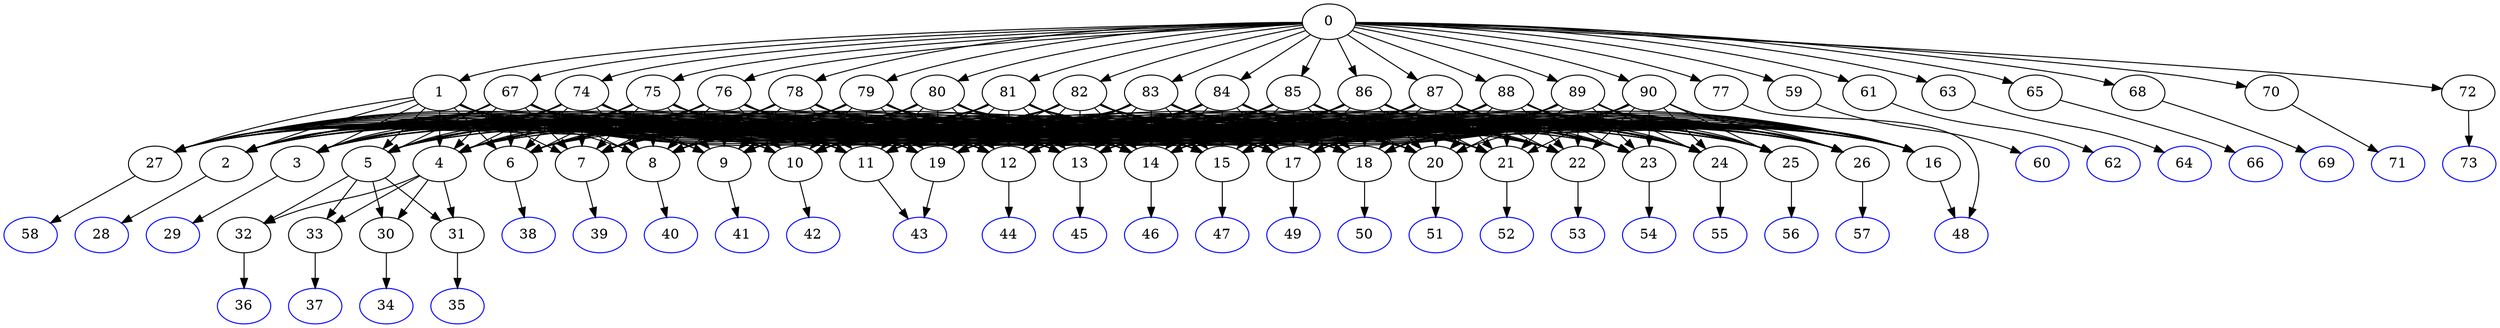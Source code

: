 digraph G {
	0 -> 1;
	0 -> 59;
	0 -> 61;
	0 -> 63;
	0 -> 65;
	0 -> 67;
	0 -> 68;
	0 -> 70;
	0 -> 72;
	0 -> 74;
	0 -> 75;
	0 -> 76;
	0 -> 77;
	0 -> 78;
	0 -> 79;
	0 -> 80;
	0 -> 81;
	0 -> 82;
	0 -> 83;
	0 -> 84;
	0 -> 85;
	0 -> 86;
	0 -> 87;
	0 -> 88;
	0 -> 89;
	0 -> 90;
	1 -> 2;
	1 -> 3;
	1 -> 4;
	1 -> 5;
	1 -> 6;
	1 -> 7;
	1 -> 8;
	1 -> 9;
	1 -> 10;
	1 -> 11;
	1 -> 12;
	1 -> 13;
	1 -> 14;
	1 -> 15;
	1 -> 16;
	1 -> 17;
	1 -> 18;
	1 -> 19;
	1 -> 20;
	1 -> 21;
	1 -> 22;
	1 -> 23;
	1 -> 24;
	1 -> 25;
	1 -> 26;
	1 -> 27;
	2 -> "28";
28 [color=blue];
	3 -> "29";
29 [color=blue];
	4 -> 30;
	4 -> 31;
	4 -> 32;
	4 -> 33;
	5 -> 30;
	5 -> 31;
	5 -> 32;
	5 -> 33;
	6 -> "38";
38 [color=blue];
	7 -> "39";
39 [color=blue];
	8 -> "40";
40 [color=blue];
	9 -> "41";
41 [color=blue];
	10 -> "42";
42 [color=blue];
	11 -> "43";
43 [color=blue];
	12 -> "44";
44 [color=blue];
	13 -> "45";
45 [color=blue];
	14 -> "46";
46 [color=blue];
	15 -> "47";
47 [color=blue];
	16 -> "48";
48 [color=blue];
	17 -> "49";
49 [color=blue];
	18 -> "50";
50 [color=blue];
	19 -> "43";
43 [color=blue];
	20 -> "51";
51 [color=blue];
	21 -> "52";
52 [color=blue];
	22 -> "53";
53 [color=blue];
	23 -> "54";
54 [color=blue];
	24 -> "55";
55 [color=blue];
	25 -> "56";
56 [color=blue];
	26 -> "57";
57 [color=blue];
	27 -> "58";
58 [color=blue];
	30 -> "34";
34 [color=blue];
	31 -> "35";
35 [color=blue];
	32 -> "36";
36 [color=blue];
	33 -> "37";
37 [color=blue];
	59 -> "60";
60 [color=blue];
	61 -> "62";
62 [color=blue];
	63 -> "64";
64 [color=blue];
	65 -> "66";
66 [color=blue];
	67 -> 2;
	67 -> 3;
	67 -> 4;
	67 -> 5;
	67 -> 6;
	67 -> 7;
	67 -> 8;
	67 -> 9;
	67 -> 10;
	67 -> 11;
	67 -> 12;
	67 -> 13;
	67 -> 14;
	67 -> 15;
	67 -> 16;
	67 -> 17;
	67 -> 18;
	67 -> 19;
	67 -> 20;
	67 -> 21;
	67 -> 22;
	67 -> 23;
	67 -> 24;
	67 -> 25;
	67 -> 26;
	67 -> 27;
	68 -> "69";
69 [color=blue];
	70 -> "71";
71 [color=blue];
	72 -> "73";
73 [color=blue];
	74 -> 2;
	74 -> 3;
	74 -> 4;
	74 -> 5;
	74 -> 6;
	74 -> 7;
	74 -> 8;
	74 -> 9;
	74 -> 10;
	74 -> 11;
	74 -> 12;
	74 -> 13;
	74 -> 14;
	74 -> 15;
	74 -> 16;
	74 -> 17;
	74 -> 18;
	74 -> 19;
	74 -> 20;
	74 -> 21;
	74 -> 22;
	74 -> 23;
	74 -> 24;
	74 -> 25;
	74 -> 26;
	74 -> 27;
	75 -> 2;
	75 -> 3;
	75 -> 4;
	75 -> 5;
	75 -> 6;
	75 -> 7;
	75 -> 8;
	75 -> 9;
	75 -> 10;
	75 -> 11;
	75 -> 12;
	75 -> 13;
	75 -> 14;
	75 -> 15;
	75 -> 16;
	75 -> 17;
	75 -> 18;
	75 -> 19;
	75 -> 20;
	75 -> 21;
	75 -> 22;
	75 -> 23;
	75 -> 24;
	75 -> 25;
	75 -> 26;
	75 -> 27;
	76 -> 2;
	76 -> 3;
	76 -> 4;
	76 -> 5;
	76 -> 6;
	76 -> 7;
	76 -> 8;
	76 -> 9;
	76 -> 10;
	76 -> 11;
	76 -> 12;
	76 -> 13;
	76 -> 14;
	76 -> 15;
	76 -> 16;
	76 -> 17;
	76 -> 18;
	76 -> 19;
	76 -> 20;
	76 -> 21;
	76 -> 22;
	76 -> 23;
	76 -> 24;
	76 -> 25;
	76 -> 26;
	76 -> 27;
	77 -> "48";
48 [color=blue];
	78 -> 2;
	78 -> 3;
	78 -> 4;
	78 -> 5;
	78 -> 6;
	78 -> 7;
	78 -> 8;
	78 -> 9;
	78 -> 10;
	78 -> 11;
	78 -> 12;
	78 -> 13;
	78 -> 14;
	78 -> 15;
	78 -> 16;
	78 -> 17;
	78 -> 18;
	78 -> 19;
	78 -> 20;
	78 -> 21;
	78 -> 22;
	78 -> 23;
	78 -> 24;
	78 -> 25;
	78 -> 26;
	78 -> 27;
	79 -> 2;
	79 -> 3;
	79 -> 4;
	79 -> 5;
	79 -> 6;
	79 -> 7;
	79 -> 8;
	79 -> 9;
	79 -> 10;
	79 -> 11;
	79 -> 12;
	79 -> 13;
	79 -> 14;
	79 -> 15;
	79 -> 16;
	79 -> 17;
	79 -> 18;
	79 -> 19;
	79 -> 20;
	79 -> 21;
	79 -> 22;
	79 -> 23;
	79 -> 24;
	79 -> 25;
	79 -> 26;
	79 -> 27;
	80 -> 2;
	80 -> 3;
	80 -> 4;
	80 -> 5;
	80 -> 6;
	80 -> 7;
	80 -> 8;
	80 -> 9;
	80 -> 10;
	80 -> 11;
	80 -> 12;
	80 -> 13;
	80 -> 14;
	80 -> 15;
	80 -> 16;
	80 -> 17;
	80 -> 18;
	80 -> 19;
	80 -> 20;
	80 -> 21;
	80 -> 22;
	80 -> 23;
	80 -> 24;
	80 -> 25;
	80 -> 26;
	80 -> 27;
	81 -> 2;
	81 -> 3;
	81 -> 4;
	81 -> 5;
	81 -> 6;
	81 -> 7;
	81 -> 8;
	81 -> 9;
	81 -> 10;
	81 -> 11;
	81 -> 12;
	81 -> 13;
	81 -> 14;
	81 -> 15;
	81 -> 16;
	81 -> 17;
	81 -> 18;
	81 -> 19;
	81 -> 20;
	81 -> 21;
	81 -> 22;
	81 -> 23;
	81 -> 24;
	81 -> 25;
	81 -> 26;
	81 -> 27;
	82 -> 2;
	82 -> 3;
	82 -> 4;
	82 -> 5;
	82 -> 6;
	82 -> 7;
	82 -> 8;
	82 -> 9;
	82 -> 10;
	82 -> 11;
	82 -> 12;
	82 -> 13;
	82 -> 14;
	82 -> 15;
	82 -> 16;
	82 -> 17;
	82 -> 18;
	82 -> 19;
	82 -> 20;
	82 -> 21;
	82 -> 22;
	82 -> 23;
	82 -> 24;
	82 -> 25;
	82 -> 26;
	82 -> 27;
	83 -> 2;
	83 -> 3;
	83 -> 4;
	83 -> 5;
	83 -> 6;
	83 -> 7;
	83 -> 8;
	83 -> 9;
	83 -> 10;
	83 -> 11;
	83 -> 12;
	83 -> 13;
	83 -> 14;
	83 -> 15;
	83 -> 16;
	83 -> 17;
	83 -> 18;
	83 -> 19;
	83 -> 20;
	83 -> 21;
	83 -> 22;
	83 -> 23;
	83 -> 24;
	83 -> 25;
	83 -> 26;
	83 -> 27;
	84 -> 2;
	84 -> 3;
	84 -> 4;
	84 -> 5;
	84 -> 6;
	84 -> 7;
	84 -> 8;
	84 -> 9;
	84 -> 10;
	84 -> 11;
	84 -> 12;
	84 -> 13;
	84 -> 14;
	84 -> 15;
	84 -> 16;
	84 -> 17;
	84 -> 18;
	84 -> 19;
	84 -> 20;
	84 -> 21;
	84 -> 22;
	84 -> 23;
	84 -> 24;
	84 -> 25;
	84 -> 26;
	84 -> 27;
	85 -> 2;
	85 -> 3;
	85 -> 4;
	85 -> 5;
	85 -> 6;
	85 -> 7;
	85 -> 8;
	85 -> 9;
	85 -> 10;
	85 -> 11;
	85 -> 12;
	85 -> 13;
	85 -> 14;
	85 -> 15;
	85 -> 16;
	85 -> 17;
	85 -> 18;
	85 -> 19;
	85 -> 20;
	85 -> 21;
	85 -> 22;
	85 -> 23;
	85 -> 24;
	85 -> 25;
	85 -> 26;
	85 -> 27;
	86 -> 2;
	86 -> 3;
	86 -> 4;
	86 -> 5;
	86 -> 6;
	86 -> 7;
	86 -> 8;
	86 -> 9;
	86 -> 10;
	86 -> 11;
	86 -> 12;
	86 -> 13;
	86 -> 14;
	86 -> 15;
	86 -> 16;
	86 -> 17;
	86 -> 18;
	86 -> 19;
	86 -> 20;
	86 -> 21;
	86 -> 22;
	86 -> 23;
	86 -> 24;
	86 -> 25;
	86 -> 26;
	86 -> 27;
	87 -> 2;
	87 -> 3;
	87 -> 4;
	87 -> 5;
	87 -> 6;
	87 -> 7;
	87 -> 8;
	87 -> 9;
	87 -> 10;
	87 -> 11;
	87 -> 12;
	87 -> 13;
	87 -> 14;
	87 -> 15;
	87 -> 16;
	87 -> 17;
	87 -> 18;
	87 -> 19;
	87 -> 20;
	87 -> 21;
	87 -> 22;
	87 -> 23;
	87 -> 24;
	87 -> 25;
	87 -> 26;
	87 -> 27;
	88 -> 2;
	88 -> 3;
	88 -> 4;
	88 -> 5;
	88 -> 6;
	88 -> 7;
	88 -> 8;
	88 -> 9;
	88 -> 10;
	88 -> 11;
	88 -> 12;
	88 -> 13;
	88 -> 14;
	88 -> 15;
	88 -> 16;
	88 -> 17;
	88 -> 18;
	88 -> 19;
	88 -> 20;
	88 -> 21;
	88 -> 22;
	88 -> 23;
	88 -> 24;
	88 -> 25;
	88 -> 26;
	88 -> 27;
	89 -> 2;
	89 -> 3;
	89 -> 4;
	89 -> 5;
	89 -> 6;
	89 -> 7;
	89 -> 8;
	89 -> 9;
	89 -> 10;
	89 -> 11;
	89 -> 12;
	89 -> 13;
	89 -> 14;
	89 -> 15;
	89 -> 16;
	89 -> 17;
	89 -> 18;
	89 -> 19;
	89 -> 20;
	89 -> 21;
	89 -> 22;
	89 -> 23;
	89 -> 24;
	89 -> 25;
	89 -> 26;
	89 -> 27;
	90 -> 2;
	90 -> 3;
	90 -> 4;
	90 -> 5;
	90 -> 6;
	90 -> 7;
	90 -> 8;
	90 -> 9;
	90 -> 10;
	90 -> 11;
	90 -> 12;
	90 -> 13;
	90 -> 14;
	90 -> 15;
	90 -> 16;
	90 -> 17;
	90 -> 18;
	90 -> 19;
	90 -> 20;
	90 -> 21;
	90 -> 22;
	90 -> 23;
	90 -> 24;
	90 -> 25;
	90 -> 26;
	90 -> 27;
}